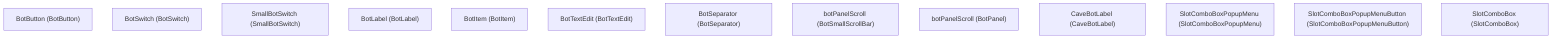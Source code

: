 graph TD
    W0["BotButton (BotButton)"]
    W1["BotSwitch (BotSwitch)"]
    W2["SmallBotSwitch (SmallBotSwitch)"]
    W3["BotLabel (BotLabel)"]
    W4["BotItem (BotItem)"]
    W5["BotTextEdit (BotTextEdit)"]
    W6["BotSeparator (BotSeparator)"]
    W7["botPanelScroll (BotSmallScrollBar)"]
    W8["botPanelScroll (BotPanel)"]
    W9["CaveBotLabel (CaveBotLabel)"]
    W10["SlotComboBoxPopupMenu (SlotComboBoxPopupMenu)"]
    W11["SlotComboBoxPopupMenuButton (SlotComboBoxPopupMenuButton)"]
    W12["SlotComboBox (SlotComboBox)"]
